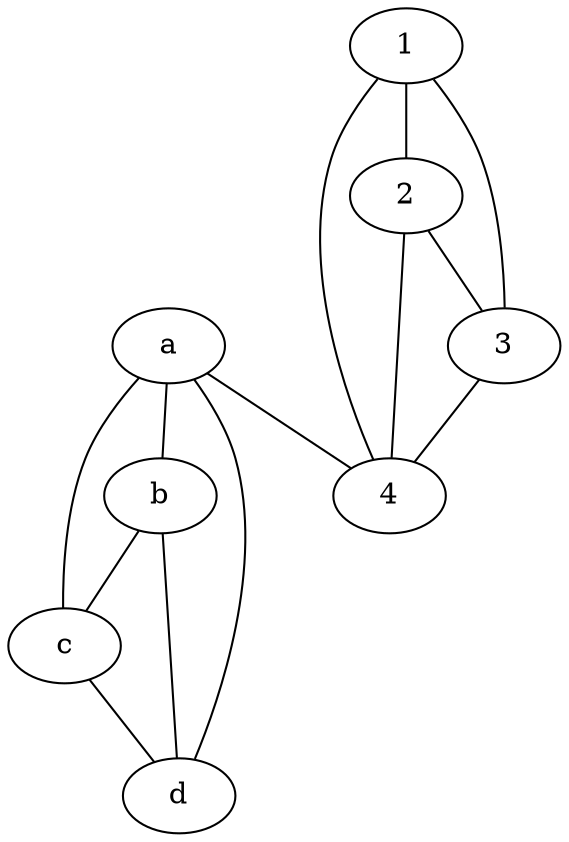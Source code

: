 strict graph  {
	a -- b;
	a -- c;
	a -- d;
	a -- 4;
	b -- c;
	b -- d;
	c -- d;
	1 -- 2;
	1 -- 3;
	1 -- 4;
	2 -- 3;
	2 -- 4;
	3 -- 4;
}
